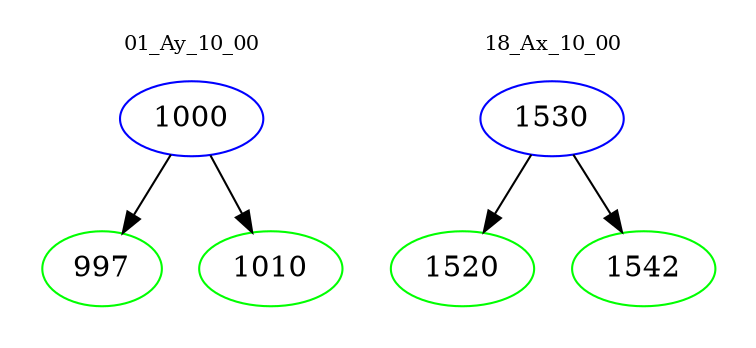 digraph{
subgraph cluster_0 {
color = white
label = "01_Ay_10_00";
fontsize=10;
T0_1000 [label="1000", color="blue"]
T0_1000 -> T0_997 [color="black"]
T0_997 [label="997", color="green"]
T0_1000 -> T0_1010 [color="black"]
T0_1010 [label="1010", color="green"]
}
subgraph cluster_1 {
color = white
label = "18_Ax_10_00";
fontsize=10;
T1_1530 [label="1530", color="blue"]
T1_1530 -> T1_1520 [color="black"]
T1_1520 [label="1520", color="green"]
T1_1530 -> T1_1542 [color="black"]
T1_1542 [label="1542", color="green"]
}
}
